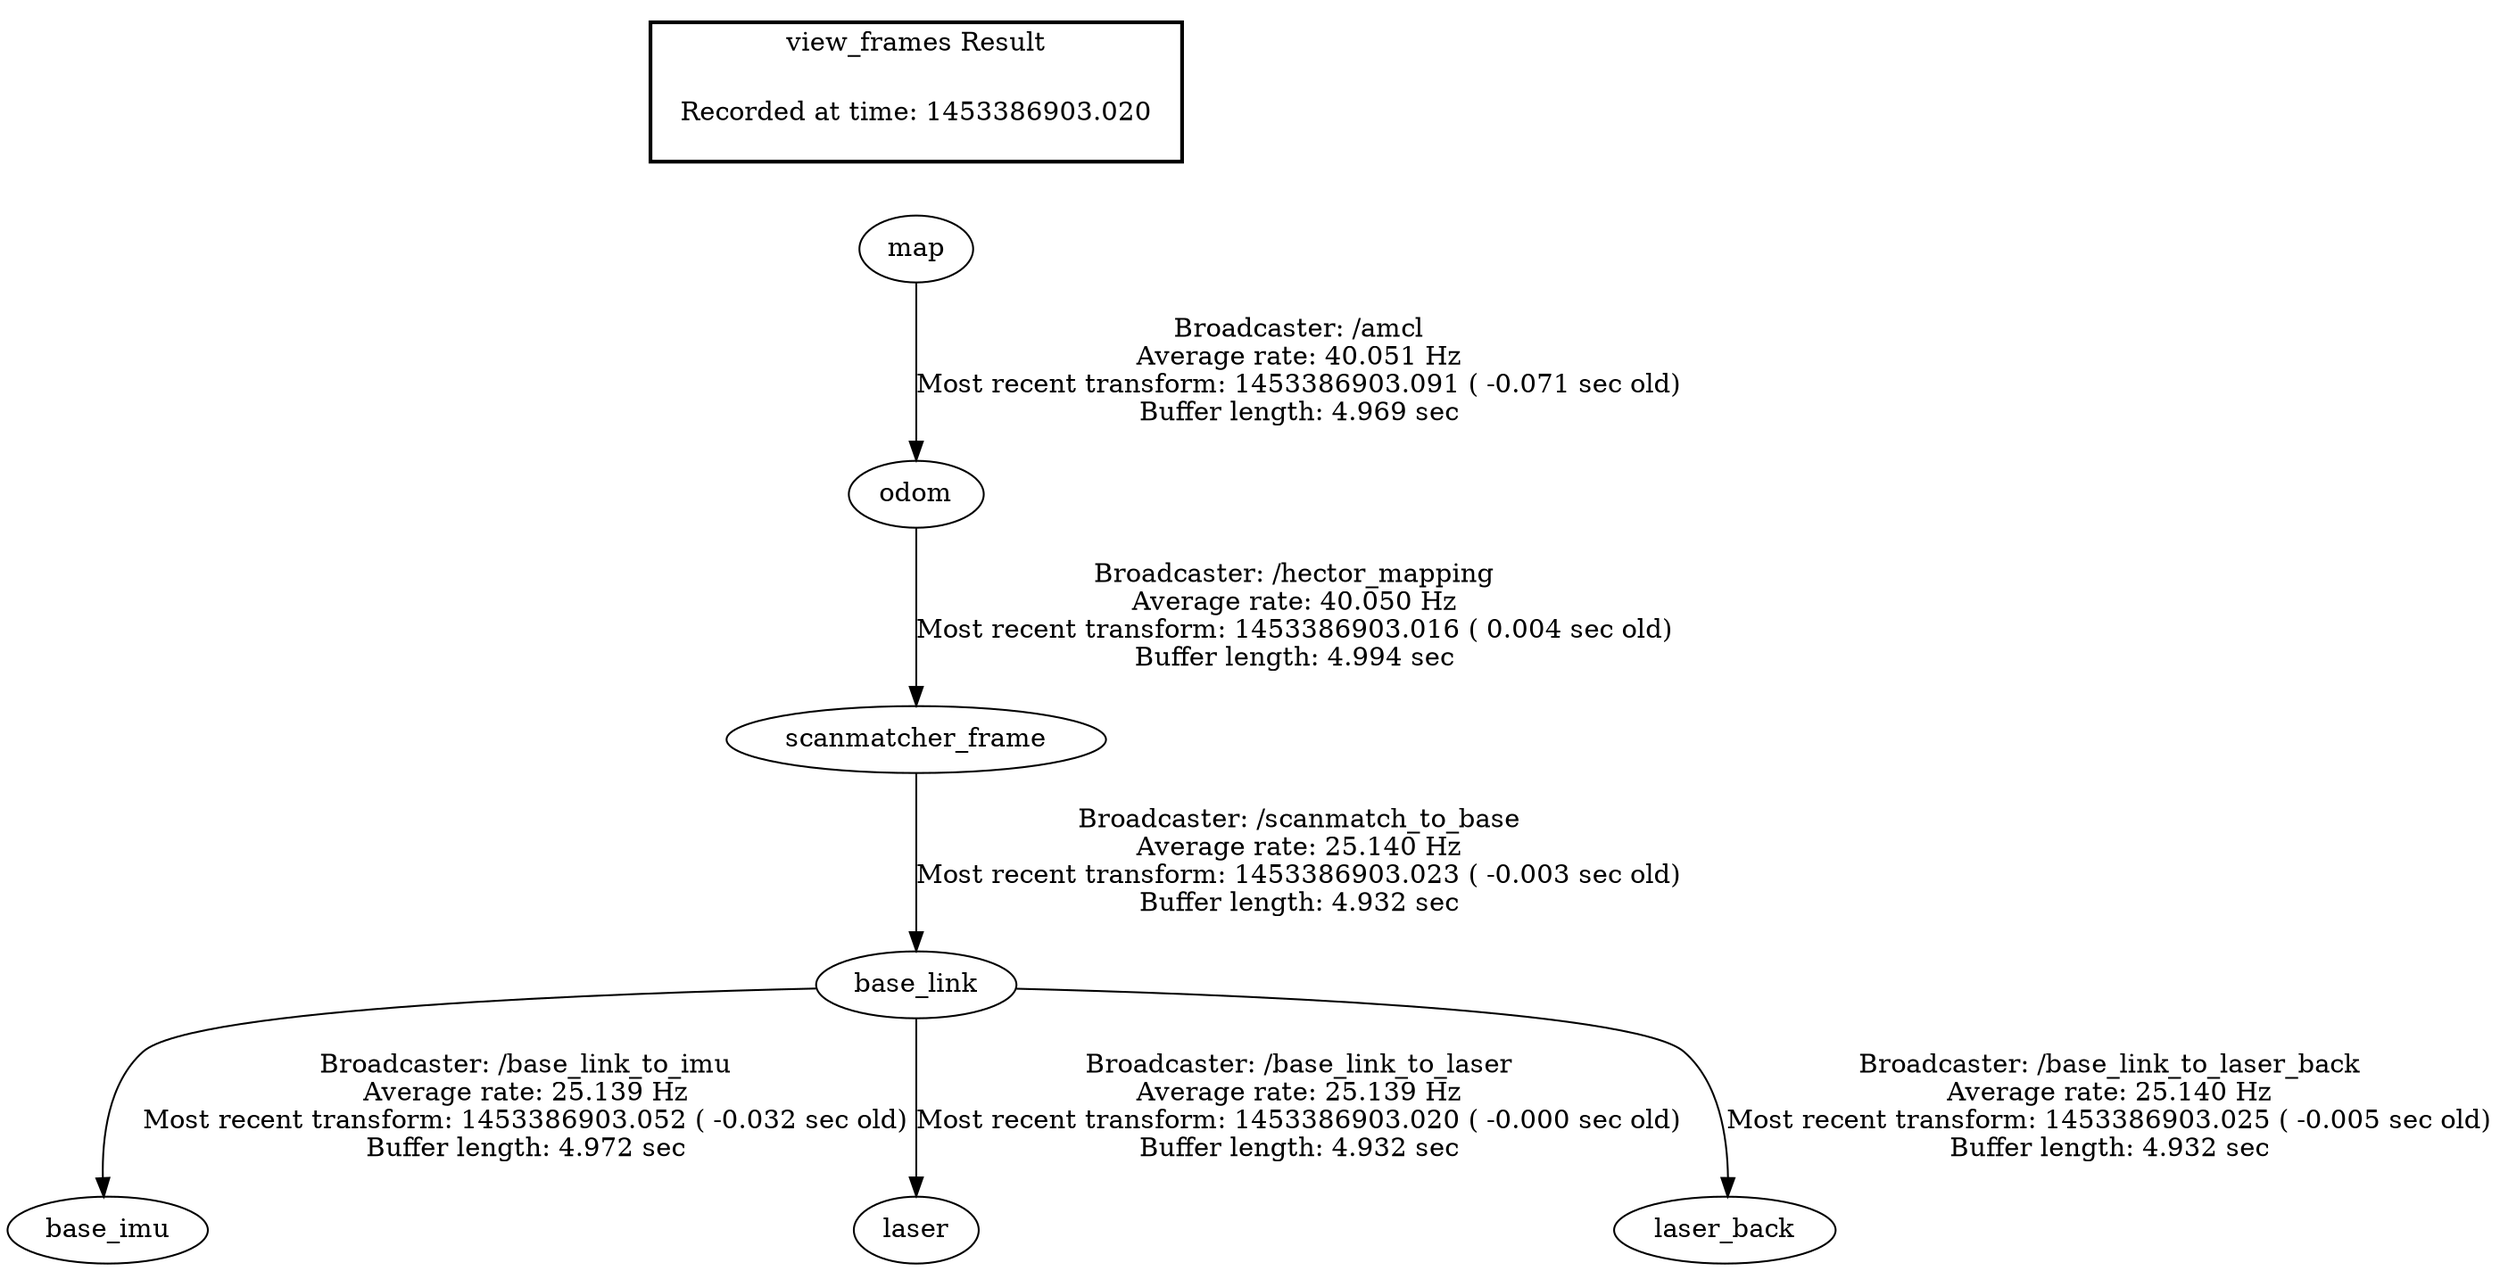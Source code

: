 digraph G {
"odom" -> "scanmatcher_frame"[label="Broadcaster: /hector_mapping\nAverage rate: 40.050 Hz\nMost recent transform: 1453386903.016 ( 0.004 sec old)\nBuffer length: 4.994 sec\n"];
"map" -> "odom"[label="Broadcaster: /amcl\nAverage rate: 40.051 Hz\nMost recent transform: 1453386903.091 ( -0.071 sec old)\nBuffer length: 4.969 sec\n"];
"base_link" -> "base_imu"[label="Broadcaster: /base_link_to_imu\nAverage rate: 25.139 Hz\nMost recent transform: 1453386903.052 ( -0.032 sec old)\nBuffer length: 4.972 sec\n"];
"scanmatcher_frame" -> "base_link"[label="Broadcaster: /scanmatch_to_base\nAverage rate: 25.140 Hz\nMost recent transform: 1453386903.023 ( -0.003 sec old)\nBuffer length: 4.932 sec\n"];
"base_link" -> "laser"[label="Broadcaster: /base_link_to_laser\nAverage rate: 25.139 Hz\nMost recent transform: 1453386903.020 ( -0.000 sec old)\nBuffer length: 4.932 sec\n"];
"base_link" -> "laser_back"[label="Broadcaster: /base_link_to_laser_back\nAverage rate: 25.140 Hz\nMost recent transform: 1453386903.025 ( -0.005 sec old)\nBuffer length: 4.932 sec\n"];
edge [style=invis];
 subgraph cluster_legend { style=bold; color=black; label ="view_frames Result";
"Recorded at time: 1453386903.020"[ shape=plaintext ] ;
 }->"map";
}